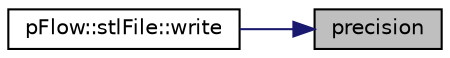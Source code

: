 digraph "precision"
{
 // LATEX_PDF_SIZE
  edge [fontname="Helvetica",fontsize="10",labelfontname="Helvetica",labelfontsize="10"];
  node [fontname="Helvetica",fontsize="10",shape=record];
  rankdir="RL";
  Node1 [label="precision",height=0.2,width=0.4,color="black", fillcolor="grey75", style="filled", fontcolor="black",tooltip="Get precision of output field."];
  Node1 -> Node2 [dir="back",color="midnightblue",fontsize="10",style="solid",fontname="Helvetica"];
  Node2 [label="pFlow::stlFile::write",height=0.2,width=0.4,color="black", fillcolor="white", style="filled",URL="$classpFlow_1_1stlFile.html#ad48b7b943e88478c15879659cce7aebc",tooltip=" "];
}
